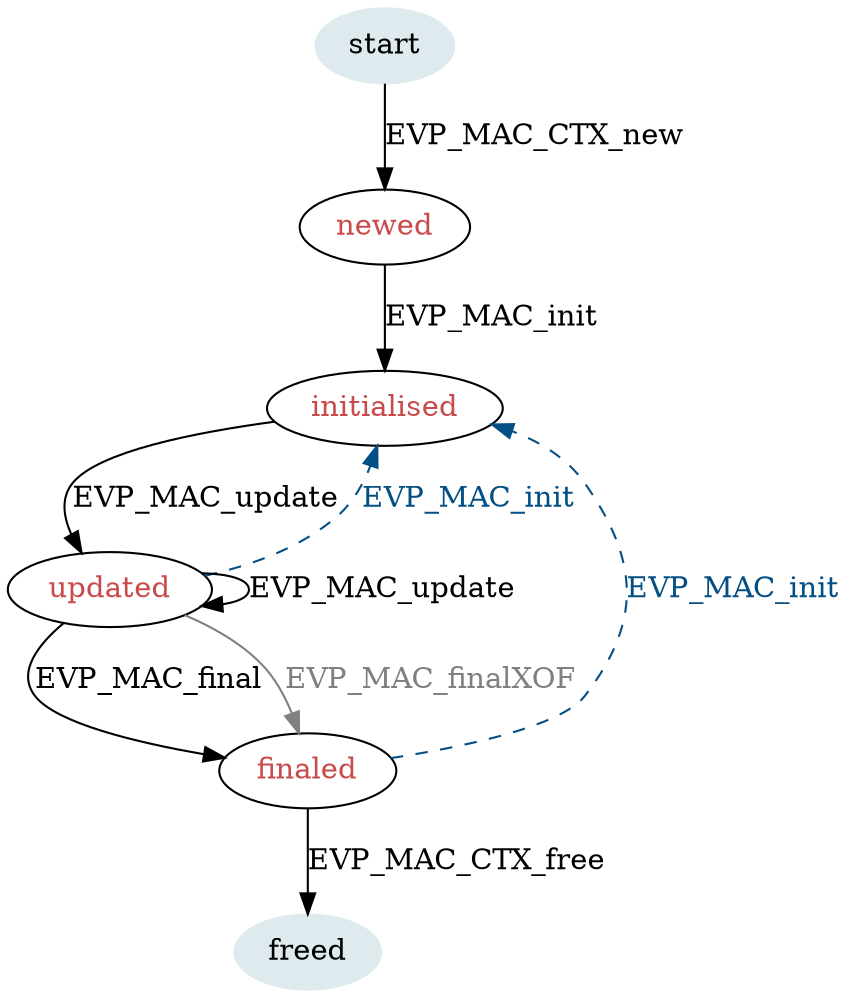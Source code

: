 digraph mac {
    bgcolor="transparent";

    begin [label=start, color="#deeaee", style="filled"];
    newed [fontcolor="#c94c4c", style="solid"];
    initialised [fontcolor="#c94c4c"];
    updated [fontcolor="#c94c4c"];
    finaled [fontcolor="#c94c4c"];
    end [label=freed, color="#deeaee", style="filled"];

    begin -> newed [label="EVP_MAC_CTX_new"];
    newed -> initialised [label="EVP_MAC_init"];
    initialised -> updated [label="EVP_MAC_update"];
    updated -> updated [label="EVP_MAC_update"];
    updated -> finaled [label="EVP_MAC_final"];
    updated -> finaled [label="EVP_MAC_finalXOF",
                        fontcolor="#808080", color="#808080"];
    /* Once this works it should go back in:
    finaled -> finaled [label="EVP_MAC_final_XOF",
                        fontcolor="#808080", color="#808080"];
    */
    finaled -> end [label="EVP_MAC_CTX_free"];
    updated -> initialised [label="EVP_MAC_init", style=dashed,
                            color="#034f84", fontcolor="#034f84"];
    finaled -> initialised [label="EVP_MAC_init", style=dashed,
                            color="#034f84", fontcolor="#034f84"];
}


